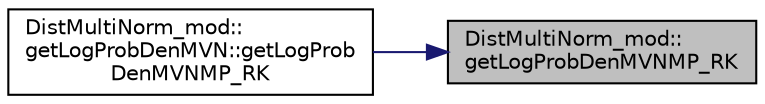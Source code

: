 digraph "DistMultiNorm_mod::getLogProbDenMVNMP_RK"
{
 // LATEX_PDF_SIZE
  edge [fontname="Helvetica",fontsize="10",labelfontname="Helvetica",labelfontsize="10"];
  node [fontname="Helvetica",fontsize="10",shape=record];
  rankdir="RL";
  Node1 [label="DistMultiNorm_mod::\lgetLogProbDenMVNMP_RK",height=0.2,width=0.4,color="black", fillcolor="grey75", style="filled", fontcolor="black",tooltip=" "];
  Node1 -> Node2 [dir="back",color="midnightblue",fontsize="10",style="solid",fontname="Helvetica"];
  Node2 [label="DistMultiNorm_mod::\lgetLogProbDenMVN::getLogProb\lDenMVNMP_RK",height=0.2,width=0.4,color="black", fillcolor="white", style="filled",URL="$interfaceDistMultiNorm__mod_1_1getLogProbDenMVN.html#a8be80b5b13ba588d187543732b3d60f6",tooltip=" "];
}
